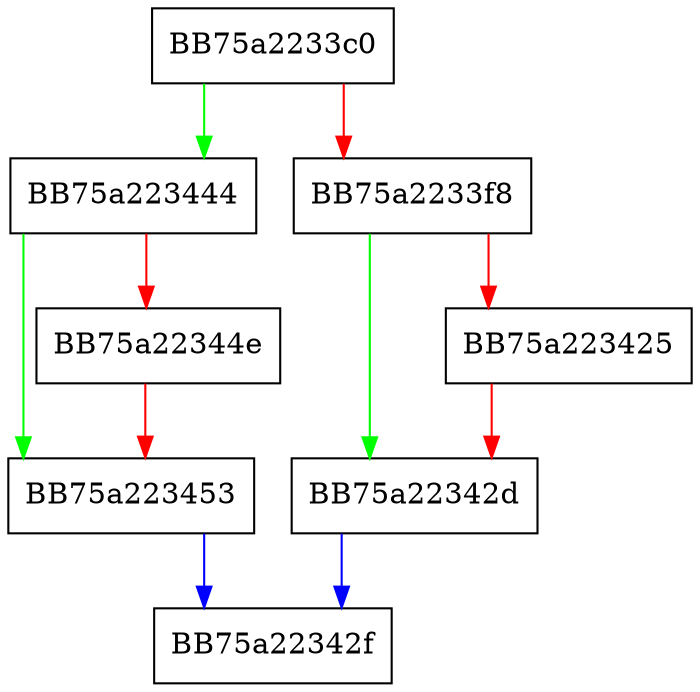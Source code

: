 digraph AddBehavior {
  node [shape="box"];
  graph [splines=ortho];
  BB75a2233c0 -> BB75a223444 [color="green"];
  BB75a2233c0 -> BB75a2233f8 [color="red"];
  BB75a2233f8 -> BB75a22342d [color="green"];
  BB75a2233f8 -> BB75a223425 [color="red"];
  BB75a223425 -> BB75a22342d [color="red"];
  BB75a22342d -> BB75a22342f [color="blue"];
  BB75a223444 -> BB75a223453 [color="green"];
  BB75a223444 -> BB75a22344e [color="red"];
  BB75a22344e -> BB75a223453 [color="red"];
  BB75a223453 -> BB75a22342f [color="blue"];
}